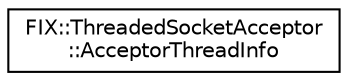 digraph "Graphical Class Hierarchy"
{
  edge [fontname="Helvetica",fontsize="10",labelfontname="Helvetica",labelfontsize="10"];
  node [fontname="Helvetica",fontsize="10",shape=record];
  rankdir="LR";
  Node0 [label="FIX::ThreadedSocketAcceptor\l::AcceptorThreadInfo",height=0.2,width=0.4,color="black", fillcolor="white", style="filled",URL="$struct_f_i_x_1_1_threaded_socket_acceptor_1_1_acceptor_thread_info.html"];
}
